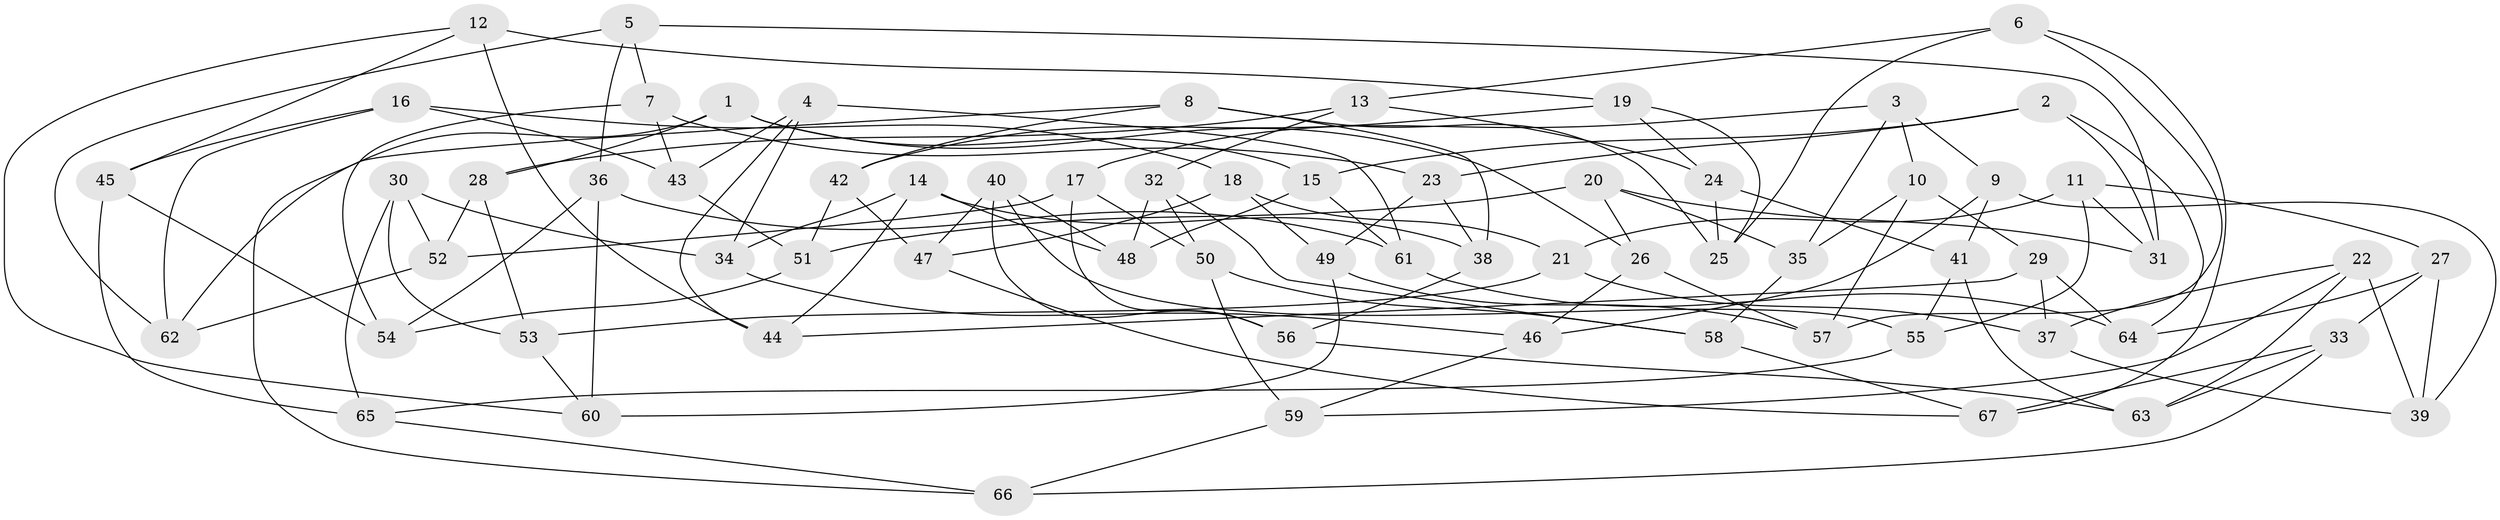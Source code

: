 // coarse degree distribution, {11: 0.04878048780487805, 5: 0.024390243902439025, 8: 0.024390243902439025, 10: 0.024390243902439025, 9: 0.024390243902439025, 4: 0.7073170731707317, 6: 0.024390243902439025, 3: 0.0975609756097561, 12: 0.024390243902439025}
// Generated by graph-tools (version 1.1) at 2025/54/03/04/25 22:54:00]
// undirected, 67 vertices, 134 edges
graph export_dot {
  node [color=gray90,style=filled];
  1;
  2;
  3;
  4;
  5;
  6;
  7;
  8;
  9;
  10;
  11;
  12;
  13;
  14;
  15;
  16;
  17;
  18;
  19;
  20;
  21;
  22;
  23;
  24;
  25;
  26;
  27;
  28;
  29;
  30;
  31;
  32;
  33;
  34;
  35;
  36;
  37;
  38;
  39;
  40;
  41;
  42;
  43;
  44;
  45;
  46;
  47;
  48;
  49;
  50;
  51;
  52;
  53;
  54;
  55;
  56;
  57;
  58;
  59;
  60;
  61;
  62;
  63;
  64;
  65;
  66;
  67;
  1 -- 28;
  1 -- 66;
  1 -- 26;
  1 -- 15;
  2 -- 23;
  2 -- 64;
  2 -- 15;
  2 -- 31;
  3 -- 17;
  3 -- 9;
  3 -- 35;
  3 -- 10;
  4 -- 61;
  4 -- 34;
  4 -- 43;
  4 -- 44;
  5 -- 36;
  5 -- 31;
  5 -- 62;
  5 -- 7;
  6 -- 13;
  6 -- 67;
  6 -- 57;
  6 -- 25;
  7 -- 23;
  7 -- 54;
  7 -- 43;
  8 -- 25;
  8 -- 62;
  8 -- 38;
  8 -- 42;
  9 -- 46;
  9 -- 39;
  9 -- 41;
  10 -- 35;
  10 -- 29;
  10 -- 57;
  11 -- 55;
  11 -- 21;
  11 -- 31;
  11 -- 27;
  12 -- 60;
  12 -- 19;
  12 -- 45;
  12 -- 44;
  13 -- 28;
  13 -- 32;
  13 -- 24;
  14 -- 38;
  14 -- 34;
  14 -- 44;
  14 -- 48;
  15 -- 48;
  15 -- 61;
  16 -- 62;
  16 -- 18;
  16 -- 43;
  16 -- 45;
  17 -- 56;
  17 -- 52;
  17 -- 50;
  18 -- 21;
  18 -- 49;
  18 -- 47;
  19 -- 42;
  19 -- 24;
  19 -- 25;
  20 -- 26;
  20 -- 35;
  20 -- 31;
  20 -- 51;
  21 -- 37;
  21 -- 53;
  22 -- 63;
  22 -- 37;
  22 -- 59;
  22 -- 39;
  23 -- 49;
  23 -- 38;
  24 -- 25;
  24 -- 41;
  26 -- 46;
  26 -- 57;
  27 -- 39;
  27 -- 64;
  27 -- 33;
  28 -- 52;
  28 -- 53;
  29 -- 44;
  29 -- 37;
  29 -- 64;
  30 -- 34;
  30 -- 53;
  30 -- 65;
  30 -- 52;
  32 -- 48;
  32 -- 50;
  32 -- 58;
  33 -- 66;
  33 -- 67;
  33 -- 63;
  34 -- 46;
  35 -- 58;
  36 -- 61;
  36 -- 54;
  36 -- 60;
  37 -- 39;
  38 -- 56;
  40 -- 47;
  40 -- 56;
  40 -- 55;
  40 -- 48;
  41 -- 55;
  41 -- 63;
  42 -- 47;
  42 -- 51;
  43 -- 51;
  45 -- 65;
  45 -- 54;
  46 -- 59;
  47 -- 67;
  49 -- 57;
  49 -- 60;
  50 -- 58;
  50 -- 59;
  51 -- 54;
  52 -- 62;
  53 -- 60;
  55 -- 65;
  56 -- 63;
  58 -- 67;
  59 -- 66;
  61 -- 64;
  65 -- 66;
}
